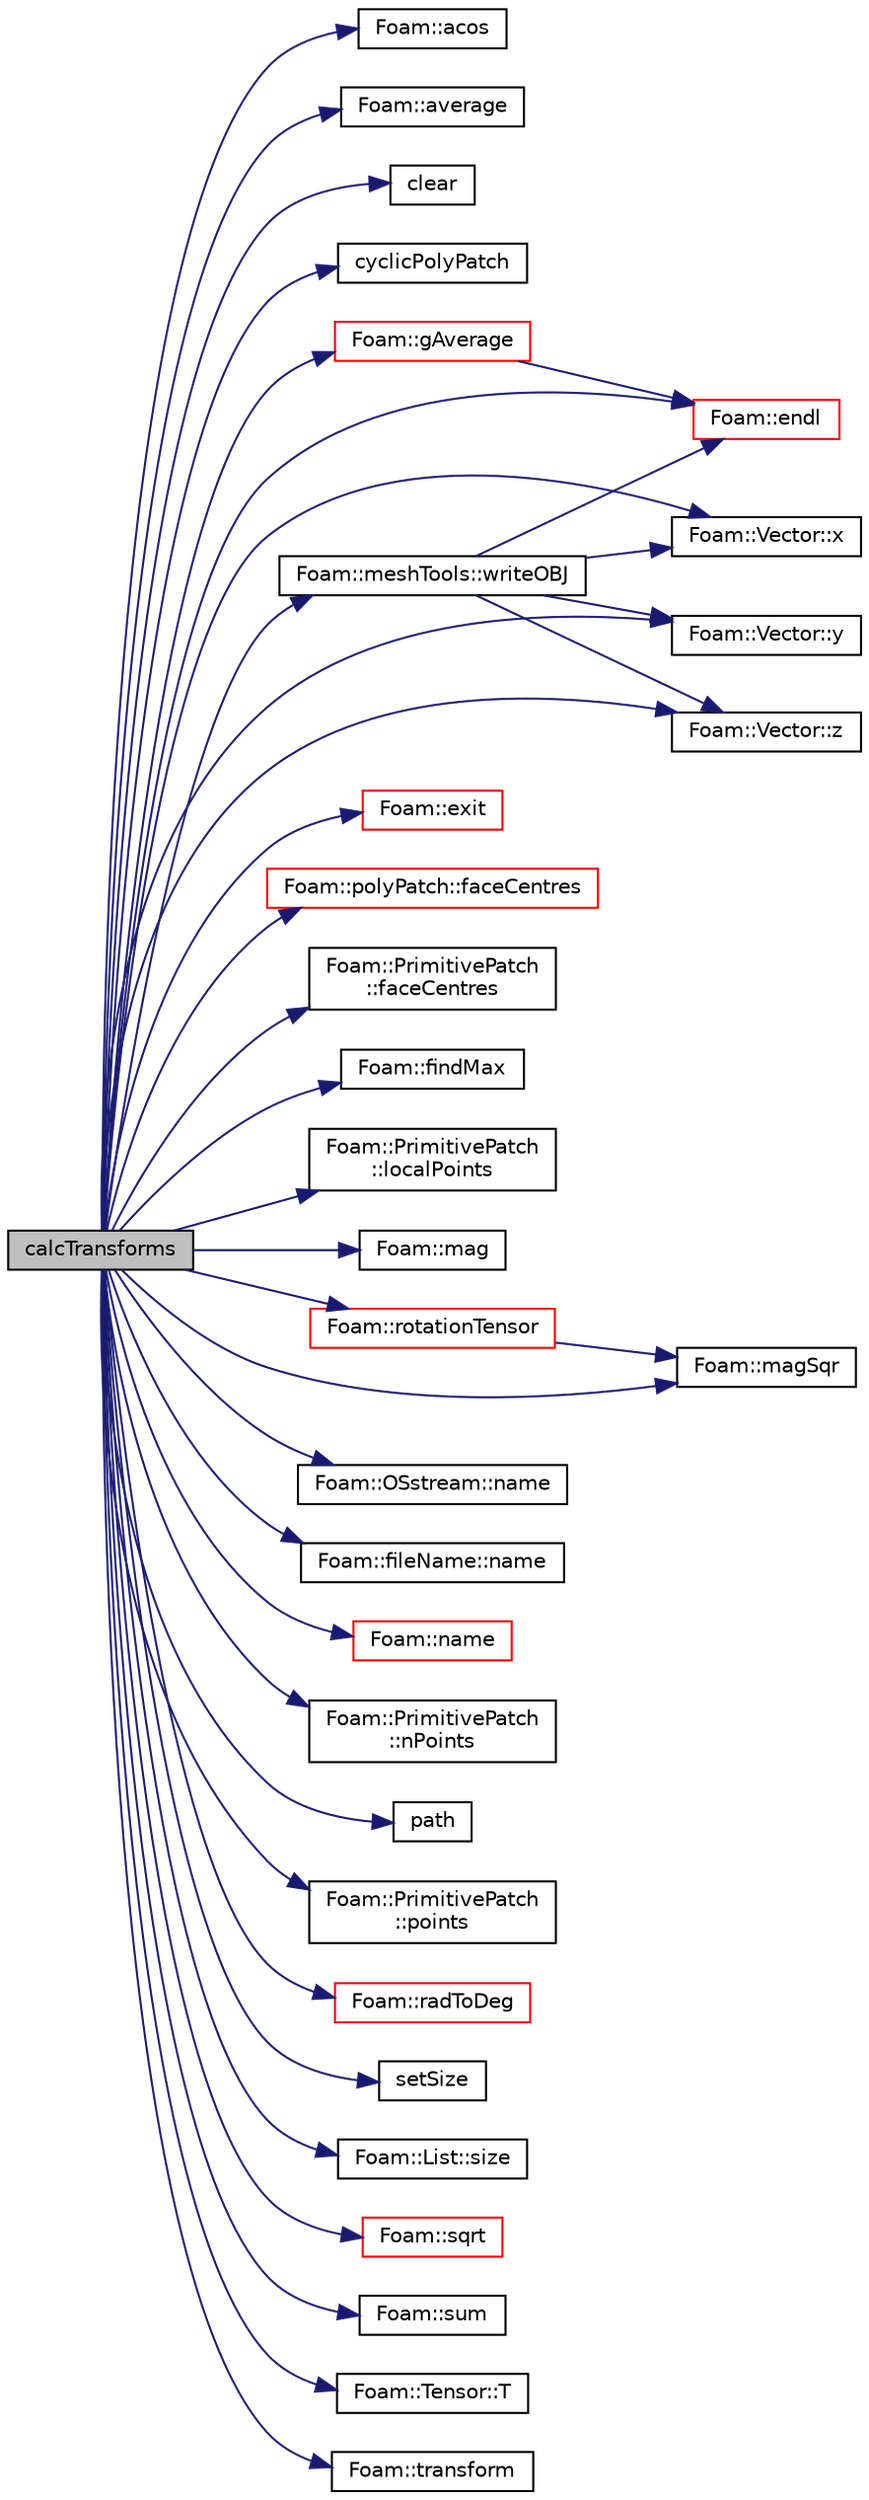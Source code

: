 digraph "calcTransforms"
{
  bgcolor="transparent";
  edge [fontname="Helvetica",fontsize="10",labelfontname="Helvetica",labelfontsize="10"];
  node [fontname="Helvetica",fontsize="10",shape=record];
  rankdir="LR";
  Node376 [label="calcTransforms",height=0.2,width=0.4,color="black", fillcolor="grey75", style="filled", fontcolor="black"];
  Node376 -> Node377 [color="midnightblue",fontsize="10",style="solid",fontname="Helvetica"];
  Node377 [label="Foam::acos",height=0.2,width=0.4,color="black",URL="$a21851.html#af1788b4e662ef398105742fd8bc861fc"];
  Node376 -> Node378 [color="midnightblue",fontsize="10",style="solid",fontname="Helvetica"];
  Node378 [label="Foam::average",height=0.2,width=0.4,color="black",URL="$a21851.html#a5a041ffab192e0ee23f9062c8f541068"];
  Node376 -> Node379 [color="midnightblue",fontsize="10",style="solid",fontname="Helvetica"];
  Node379 [label="clear",height=0.2,width=0.4,color="black",URL="$a39635.html#a0d972f1186e0939b42675a2df621c10e"];
  Node376 -> Node380 [color="midnightblue",fontsize="10",style="solid",fontname="Helvetica"];
  Node380 [label="cyclicPolyPatch",height=0.2,width=0.4,color="black",URL="$a28589.html#a58a7aedb10ea315520b6f36d5fa73823",tooltip="Construct from components. "];
  Node376 -> Node381 [color="midnightblue",fontsize="10",style="solid",fontname="Helvetica"];
  Node381 [label="Foam::endl",height=0.2,width=0.4,color="red",URL="$a21851.html#a2db8fe02a0d3909e9351bb4275b23ce4",tooltip="Add newline and flush stream. "];
  Node376 -> Node383 [color="midnightblue",fontsize="10",style="solid",fontname="Helvetica"];
  Node383 [label="Foam::exit",height=0.2,width=0.4,color="red",URL="$a21851.html#a06ca7250d8e89caf05243ec094843642"];
  Node376 -> Node430 [color="midnightblue",fontsize="10",style="solid",fontname="Helvetica"];
  Node430 [label="Foam::polyPatch::faceCentres",height=0.2,width=0.4,color="red",URL="$a28633.html#a7eedbc42527b683112bf222f221a714c",tooltip="Return face centres. "];
  Node376 -> Node433 [color="midnightblue",fontsize="10",style="solid",fontname="Helvetica"];
  Node433 [label="Foam::PrimitivePatch\l::faceCentres",height=0.2,width=0.4,color="black",URL="$a28693.html#a3f2a4d64417ede063b140fd1b65fa591",tooltip="Return face centres for patch. "];
  Node376 -> Node434 [color="midnightblue",fontsize="10",style="solid",fontname="Helvetica"];
  Node434 [label="Foam::findMax",height=0.2,width=0.4,color="black",URL="$a21851.html#a2d92f36ef5d90a5efde6f1869076d593",tooltip="Find index of max element (and larger than given element). "];
  Node376 -> Node435 [color="midnightblue",fontsize="10",style="solid",fontname="Helvetica"];
  Node435 [label="Foam::gAverage",height=0.2,width=0.4,color="red",URL="$a21851.html#ab45e56189711a2e5cdd381a0e2b6cc5c"];
  Node435 -> Node381 [color="midnightblue",fontsize="10",style="solid",fontname="Helvetica"];
  Node376 -> Node448 [color="midnightblue",fontsize="10",style="solid",fontname="Helvetica"];
  Node448 [label="Foam::PrimitivePatch\l::localPoints",height=0.2,width=0.4,color="black",URL="$a28693.html#aca6c65ee2831bb6795149af7635640a2",tooltip="Return pointField of points in patch. "];
  Node376 -> Node449 [color="midnightblue",fontsize="10",style="solid",fontname="Helvetica"];
  Node449 [label="Foam::mag",height=0.2,width=0.4,color="black",URL="$a21851.html#a929da2a3fdcf3dacbbe0487d3a330dae"];
  Node376 -> Node450 [color="midnightblue",fontsize="10",style="solid",fontname="Helvetica"];
  Node450 [label="Foam::magSqr",height=0.2,width=0.4,color="black",URL="$a21851.html#ae6fff2c6981e6d9618aa5038e69def6e"];
  Node376 -> Node451 [color="midnightblue",fontsize="10",style="solid",fontname="Helvetica"];
  Node451 [label="Foam::OSstream::name",height=0.2,width=0.4,color="black",URL="$a27397.html#a41b2d01e5fd6e1bc71a895d8b8a86308",tooltip="Return the name of the stream. "];
  Node376 -> Node452 [color="midnightblue",fontsize="10",style="solid",fontname="Helvetica"];
  Node452 [label="Foam::fileName::name",height=0.2,width=0.4,color="black",URL="$a29541.html#a433b30fb3a93b9b4d07204699a319ca5",tooltip="Return file name (part beyond last /) "];
  Node376 -> Node453 [color="midnightblue",fontsize="10",style="solid",fontname="Helvetica"];
  Node453 [label="Foam::name",height=0.2,width=0.4,color="red",URL="$a21851.html#adcb0df2bd4953cb6bb390272d8263c3a",tooltip="Return a string representation of a complex. "];
  Node376 -> Node456 [color="midnightblue",fontsize="10",style="solid",fontname="Helvetica"];
  Node456 [label="Foam::PrimitivePatch\l::nPoints",height=0.2,width=0.4,color="black",URL="$a28693.html#a1c886a784a597459dbf2d9470798e9dd",tooltip="Return number of points supporting patch faces. "];
  Node376 -> Node457 [color="midnightblue",fontsize="10",style="solid",fontname="Helvetica"];
  Node457 [label="path",height=0.2,width=0.4,color="black",URL="$a19796.html#ad8adfaf80503dc99cbb14bf07bf1eb22"];
  Node376 -> Node458 [color="midnightblue",fontsize="10",style="solid",fontname="Helvetica"];
  Node458 [label="Foam::PrimitivePatch\l::points",height=0.2,width=0.4,color="black",URL="$a28693.html#aa3c7d968f31c88780c663876f64ef6a6",tooltip="Return reference to global points. "];
  Node376 -> Node459 [color="midnightblue",fontsize="10",style="solid",fontname="Helvetica"];
  Node459 [label="Foam::radToDeg",height=0.2,width=0.4,color="red",URL="$a21851.html#a43e249466ea923a1a1243c5f91fbd2d7",tooltip="Conversion from radians to degrees. "];
  Node376 -> Node461 [color="midnightblue",fontsize="10",style="solid",fontname="Helvetica"];
  Node461 [label="Foam::rotationTensor",height=0.2,width=0.4,color="red",URL="$a21851.html#a1be81720bcafb843826c32024fe5fbe3",tooltip="Rotational transformation tensor from vector n1 to n2. "];
  Node461 -> Node450 [color="midnightblue",fontsize="10",style="solid",fontname="Helvetica"];
  Node376 -> Node464 [color="midnightblue",fontsize="10",style="solid",fontname="Helvetica"];
  Node464 [label="setSize",height=0.2,width=0.4,color="black",URL="$a18335.html#a6f8d72476baf295a054f72dfbc9c61c3"];
  Node376 -> Node440 [color="midnightblue",fontsize="10",style="solid",fontname="Helvetica"];
  Node440 [label="Foam::List::size",height=0.2,width=0.4,color="black",URL="$a26833.html#a8a5f6fa29bd4b500caf186f60245b384",tooltip="Override size to be inconsistent with allocated storage. "];
  Node376 -> Node465 [color="midnightblue",fontsize="10",style="solid",fontname="Helvetica"];
  Node465 [label="Foam::sqrt",height=0.2,width=0.4,color="red",URL="$a21851.html#a8616bd62eebf2342a80222fecb1bda71"];
  Node376 -> Node466 [color="midnightblue",fontsize="10",style="solid",fontname="Helvetica"];
  Node466 [label="Foam::sum",height=0.2,width=0.4,color="black",URL="$a21851.html#a3d8733143aad0e03b300186ab4bef137"];
  Node376 -> Node467 [color="midnightblue",fontsize="10",style="solid",fontname="Helvetica"];
  Node467 [label="Foam::Tensor::T",height=0.2,width=0.4,color="black",URL="$a28789.html#a12920d6e112e0fa9c723bc489c9d067b",tooltip="Return transpose. "];
  Node376 -> Node468 [color="midnightblue",fontsize="10",style="solid",fontname="Helvetica"];
  Node468 [label="Foam::transform",height=0.2,width=0.4,color="black",URL="$a21851.html#a919915170941701c1223291531ad010c"];
  Node376 -> Node469 [color="midnightblue",fontsize="10",style="solid",fontname="Helvetica"];
  Node469 [label="Foam::meshTools::writeOBJ",height=0.2,width=0.4,color="black",URL="$a21883.html#afd76c6ccc8ee4a5957f0232218167c17",tooltip="Write obj representation of point. "];
  Node469 -> Node470 [color="midnightblue",fontsize="10",style="solid",fontname="Helvetica"];
  Node470 [label="Foam::Vector::x",height=0.2,width=0.4,color="black",URL="$a29749.html#a63327976e5a8359700064a02ae22548e"];
  Node469 -> Node471 [color="midnightblue",fontsize="10",style="solid",fontname="Helvetica"];
  Node471 [label="Foam::Vector::y",height=0.2,width=0.4,color="black",URL="$a29749.html#a1ee865f676fbac703a49c6654dd3ad74"];
  Node469 -> Node472 [color="midnightblue",fontsize="10",style="solid",fontname="Helvetica"];
  Node472 [label="Foam::Vector::z",height=0.2,width=0.4,color="black",URL="$a29749.html#a1c8320b15610de211ec70ef966581423"];
  Node469 -> Node381 [color="midnightblue",fontsize="10",style="solid",fontname="Helvetica"];
  Node376 -> Node470 [color="midnightblue",fontsize="10",style="solid",fontname="Helvetica"];
  Node376 -> Node471 [color="midnightblue",fontsize="10",style="solid",fontname="Helvetica"];
  Node376 -> Node472 [color="midnightblue",fontsize="10",style="solid",fontname="Helvetica"];
}
